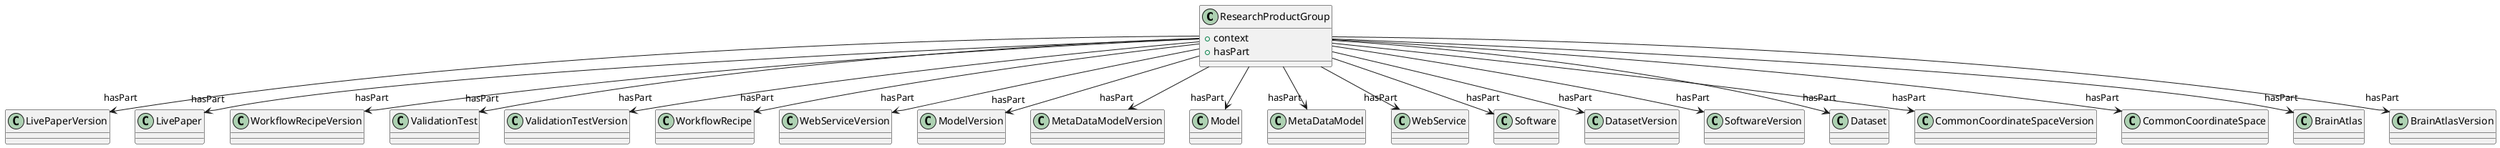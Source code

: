 @startuml
class ResearchProductGroup {
+context
+hasPart

}
ResearchProductGroup -d-> "hasPart" LivePaperVersion
ResearchProductGroup -d-> "hasPart" LivePaper
ResearchProductGroup -d-> "hasPart" WorkflowRecipeVersion
ResearchProductGroup -d-> "hasPart" ValidationTest
ResearchProductGroup -d-> "hasPart" ValidationTestVersion
ResearchProductGroup -d-> "hasPart" WorkflowRecipe
ResearchProductGroup -d-> "hasPart" WebServiceVersion
ResearchProductGroup -d-> "hasPart" ModelVersion
ResearchProductGroup -d-> "hasPart" MetaDataModelVersion
ResearchProductGroup -d-> "hasPart" Model
ResearchProductGroup -d-> "hasPart" MetaDataModel
ResearchProductGroup -d-> "hasPart" WebService
ResearchProductGroup -d-> "hasPart" Software
ResearchProductGroup -d-> "hasPart" DatasetVersion
ResearchProductGroup -d-> "hasPart" SoftwareVersion
ResearchProductGroup -d-> "hasPart" Dataset
ResearchProductGroup -d-> "hasPart" CommonCoordinateSpaceVersion
ResearchProductGroup -d-> "hasPart" CommonCoordinateSpace
ResearchProductGroup -d-> "hasPart" BrainAtlas
ResearchProductGroup -d-> "hasPart" BrainAtlasVersion

@enduml
